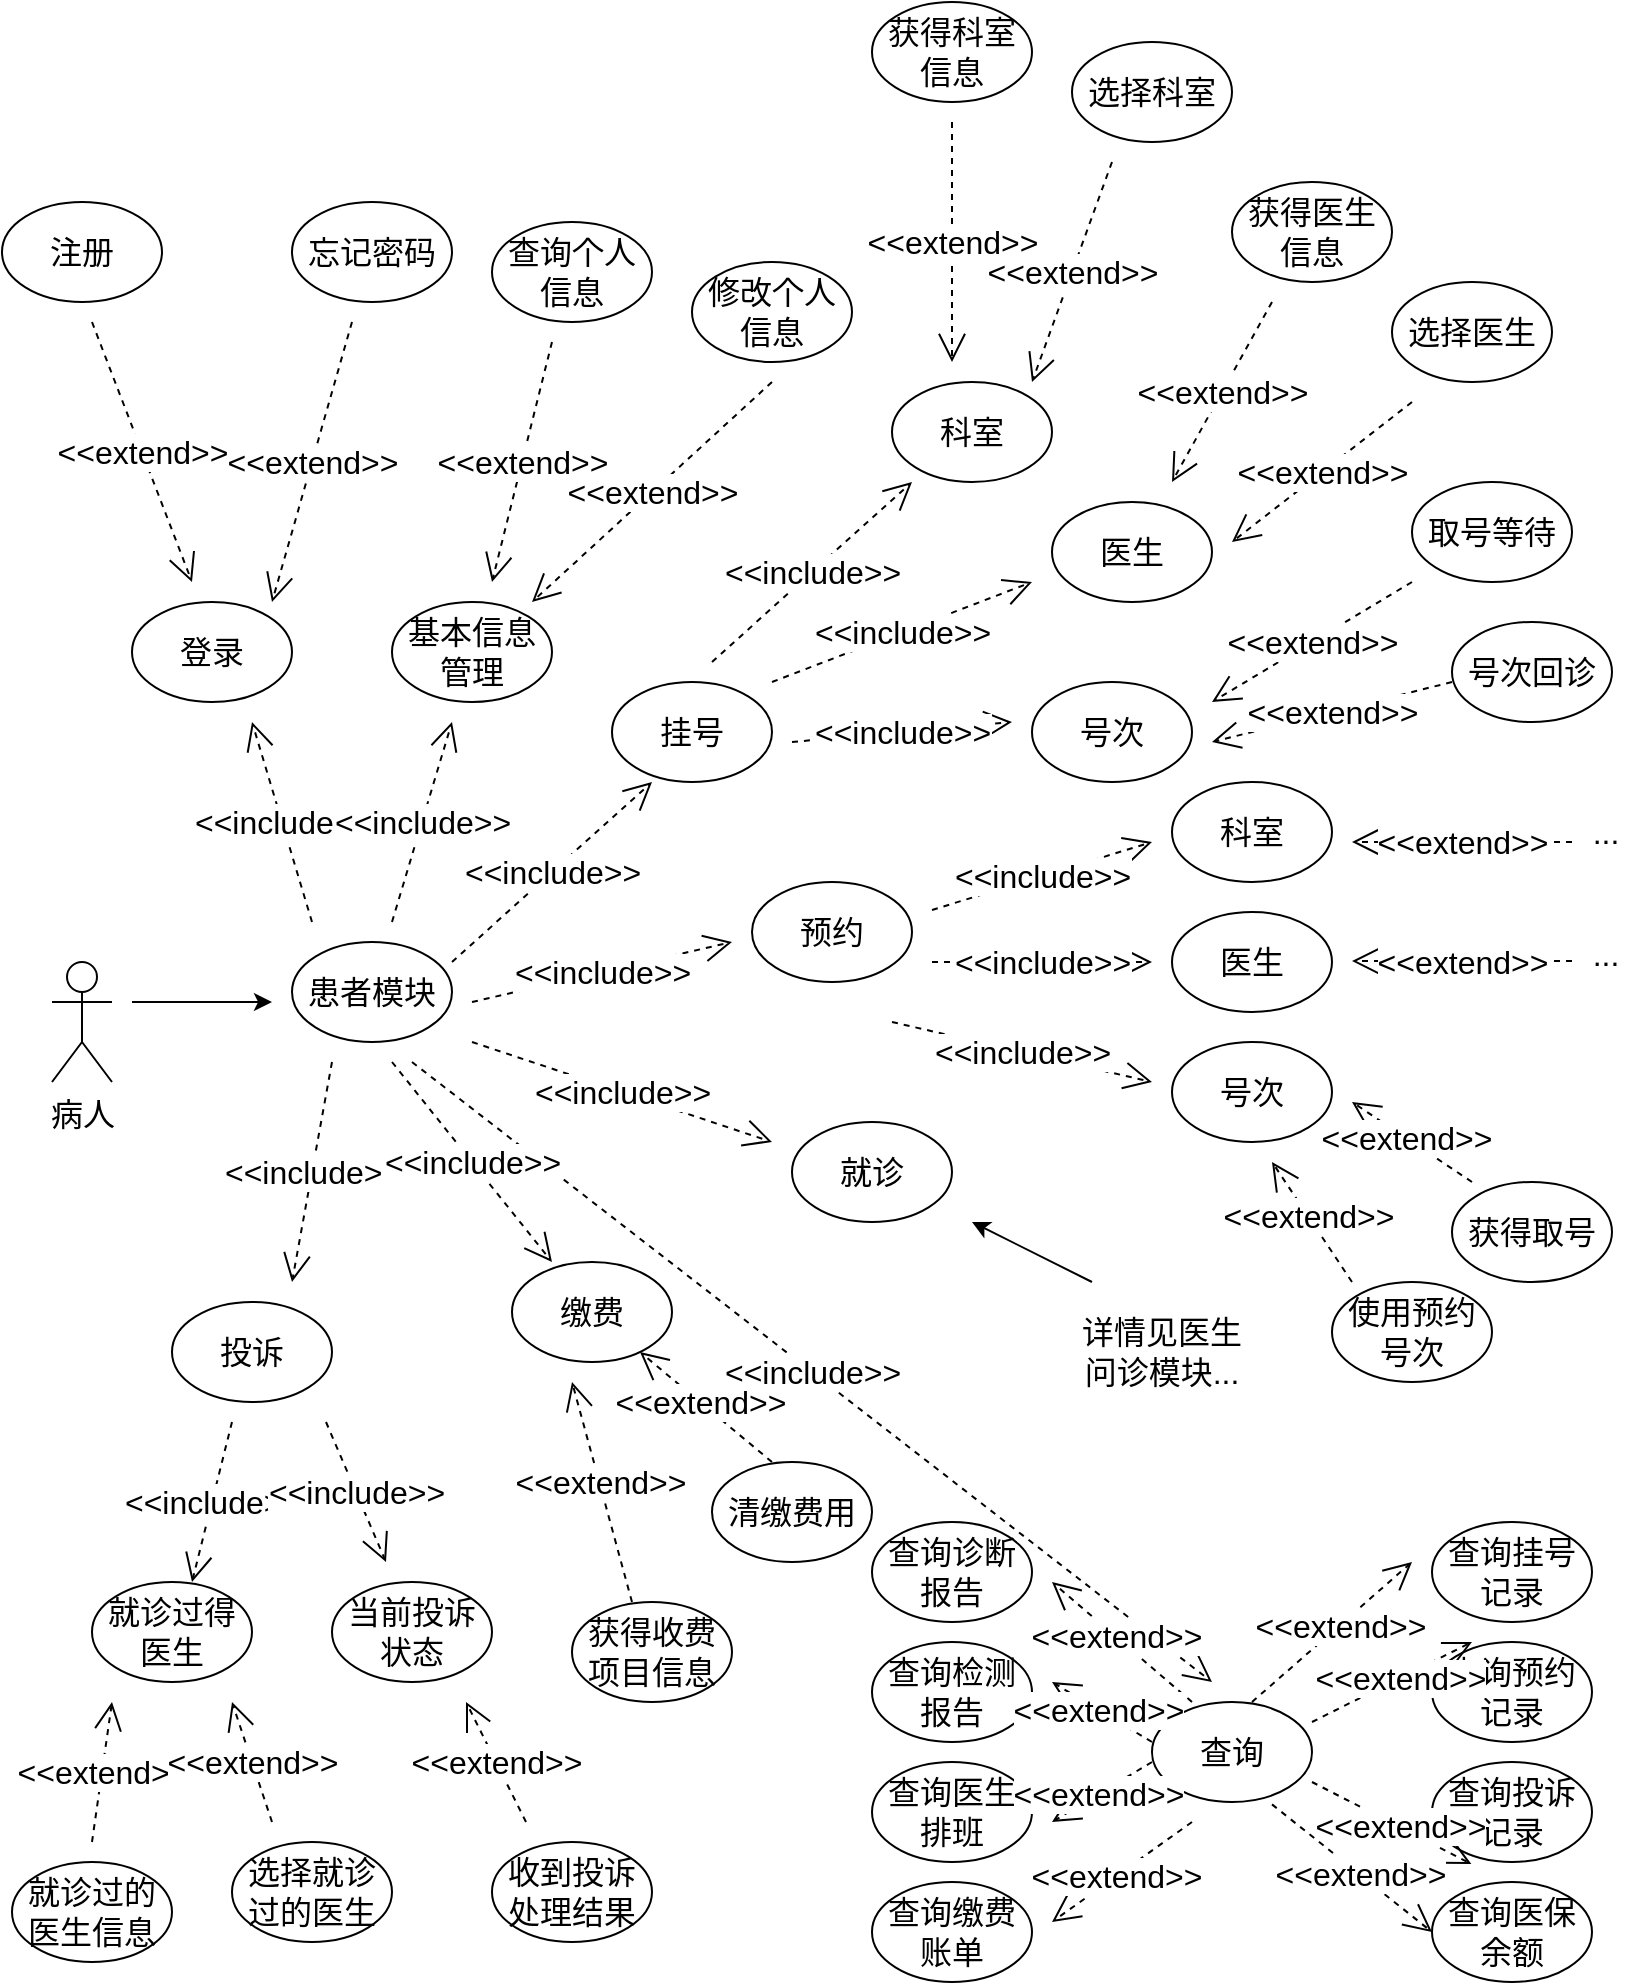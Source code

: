 <mxfile>
    <diagram id="NJdnxab9eYYoYXQFlmJY" name="病人端">
        <mxGraphModel dx="930" dy="659" grid="1" gridSize="10" guides="1" tooltips="1" connect="1" arrows="1" fold="1" page="1" pageScale="1" pageWidth="827" pageHeight="1169" math="0" shadow="0">
            <root>
                <mxCell id="0"/>
                <mxCell id="1" parent="0"/>
                <mxCell id="7" value="病人" style="shape=umlActor;verticalLabelPosition=bottom;verticalAlign=top;html=1;outlineConnect=0;fontFamily=Helvetica;fontSize=16;" parent="1" vertex="1">
                    <mxGeometry x="33" y="500" width="30" height="60" as="geometry"/>
                </mxCell>
                <mxCell id="8" value="患者模块" style="ellipse;whiteSpace=wrap;html=1;fontFamily=Helvetica;fontSize=16;" parent="1" vertex="1">
                    <mxGeometry x="153" y="490" width="80" height="50" as="geometry"/>
                </mxCell>
                <mxCell id="9" value="" style="endArrow=classic;html=1;fontFamily=Helvetica;fontSize=16;" parent="1" edge="1">
                    <mxGeometry width="50" height="50" relative="1" as="geometry">
                        <mxPoint x="73" y="520" as="sourcePoint"/>
                        <mxPoint x="143" y="520" as="targetPoint"/>
                    </mxGeometry>
                </mxCell>
                <mxCell id="10" value="&amp;lt;&amp;lt;include&amp;gt;&amp;gt;" style="endArrow=open;endSize=12;dashed=1;html=1;fontFamily=Helvetica;fontSize=16;" parent="1" edge="1">
                    <mxGeometry width="160" relative="1" as="geometry">
                        <mxPoint x="163" y="480" as="sourcePoint"/>
                        <mxPoint x="133" y="380" as="targetPoint"/>
                    </mxGeometry>
                </mxCell>
                <mxCell id="11" value="登录" style="ellipse;whiteSpace=wrap;html=1;fontFamily=Helvetica;fontSize=16;" parent="1" vertex="1">
                    <mxGeometry x="73" y="320" width="80" height="50" as="geometry"/>
                </mxCell>
                <mxCell id="12" value="&amp;lt;&amp;lt;extend&amp;gt;&amp;gt;" style="endArrow=open;endSize=12;dashed=1;html=1;fontFamily=Helvetica;fontSize=16;" parent="1" edge="1">
                    <mxGeometry x="-0.002" width="160" relative="1" as="geometry">
                        <mxPoint x="53" y="180" as="sourcePoint"/>
                        <mxPoint x="103" y="310" as="targetPoint"/>
                        <mxPoint as="offset"/>
                    </mxGeometry>
                </mxCell>
                <mxCell id="13" value="注册" style="ellipse;whiteSpace=wrap;html=1;fontFamily=Helvetica;fontSize=16;" parent="1" vertex="1">
                    <mxGeometry x="8" y="120" width="80" height="50" as="geometry"/>
                </mxCell>
                <mxCell id="14" value="忘记密码" style="ellipse;whiteSpace=wrap;html=1;fontFamily=Helvetica;fontSize=16;" parent="1" vertex="1">
                    <mxGeometry x="153" y="120" width="80" height="50" as="geometry"/>
                </mxCell>
                <mxCell id="15" value="&amp;lt;&amp;lt;extend&amp;gt;&amp;gt;" style="endArrow=open;endSize=12;dashed=1;html=1;fontFamily=Helvetica;fontSize=16;" parent="1" edge="1">
                    <mxGeometry x="-0.002" width="160" relative="1" as="geometry">
                        <mxPoint x="183" y="180" as="sourcePoint"/>
                        <mxPoint x="143" y="320" as="targetPoint"/>
                        <mxPoint as="offset"/>
                    </mxGeometry>
                </mxCell>
                <mxCell id="16" value="&amp;lt;&amp;lt;include&amp;gt;&amp;gt;" style="endArrow=open;endSize=12;dashed=1;html=1;fontFamily=Helvetica;fontSize=16;" parent="1" edge="1">
                    <mxGeometry width="160" relative="1" as="geometry">
                        <mxPoint x="203" y="480" as="sourcePoint"/>
                        <mxPoint x="233" y="380" as="targetPoint"/>
                    </mxGeometry>
                </mxCell>
                <mxCell id="17" value="基本信息管理" style="ellipse;whiteSpace=wrap;html=1;fontFamily=Helvetica;fontSize=16;" parent="1" vertex="1">
                    <mxGeometry x="203" y="320" width="80" height="50" as="geometry"/>
                </mxCell>
                <mxCell id="19" value="查询个人信息" style="ellipse;whiteSpace=wrap;html=1;fontFamily=Helvetica;fontSize=16;" parent="1" vertex="1">
                    <mxGeometry x="253" y="130" width="80" height="50" as="geometry"/>
                </mxCell>
                <mxCell id="22" value="修改个人信息" style="ellipse;whiteSpace=wrap;html=1;fontFamily=Helvetica;fontSize=16;" parent="1" vertex="1">
                    <mxGeometry x="353" y="150" width="80" height="50" as="geometry"/>
                </mxCell>
                <mxCell id="23" value="&amp;lt;&amp;lt;include&amp;gt;&amp;gt;" style="endArrow=open;endSize=12;dashed=1;html=1;fontFamily=Helvetica;fontSize=16;" parent="1" edge="1">
                    <mxGeometry width="160" relative="1" as="geometry">
                        <mxPoint x="233" y="500" as="sourcePoint"/>
                        <mxPoint x="333" y="410" as="targetPoint"/>
                    </mxGeometry>
                </mxCell>
                <mxCell id="24" value="挂号" style="ellipse;whiteSpace=wrap;html=1;fontFamily=Helvetica;fontSize=16;" parent="1" vertex="1">
                    <mxGeometry x="313" y="360" width="80" height="50" as="geometry"/>
                </mxCell>
                <mxCell id="25" value="&amp;lt;&amp;lt;extend&amp;gt;&amp;gt;" style="endArrow=open;endSize=12;dashed=1;html=1;fontFamily=Helvetica;fontSize=16;" parent="1" edge="1">
                    <mxGeometry x="-0.002" width="160" relative="1" as="geometry">
                        <mxPoint x="283" y="190" as="sourcePoint"/>
                        <mxPoint x="253" y="310" as="targetPoint"/>
                        <mxPoint as="offset"/>
                    </mxGeometry>
                </mxCell>
                <mxCell id="26" value="&amp;lt;&amp;lt;extend&amp;gt;&amp;gt;" style="endArrow=open;endSize=12;dashed=1;html=1;fontFamily=Helvetica;fontSize=16;" parent="1" edge="1">
                    <mxGeometry x="-0.002" width="160" relative="1" as="geometry">
                        <mxPoint x="393" y="210" as="sourcePoint"/>
                        <mxPoint x="273" y="320" as="targetPoint"/>
                        <mxPoint as="offset"/>
                    </mxGeometry>
                </mxCell>
                <mxCell id="28" value="科室" style="ellipse;whiteSpace=wrap;html=1;fontFamily=Helvetica;fontSize=16;" parent="1" vertex="1">
                    <mxGeometry x="453" y="210" width="80" height="50" as="geometry"/>
                </mxCell>
                <mxCell id="31" value="&amp;lt;&amp;lt;include&amp;gt;&amp;gt;" style="endArrow=open;endSize=12;dashed=1;html=1;fontFamily=Helvetica;fontSize=16;" parent="1" edge="1">
                    <mxGeometry width="160" relative="1" as="geometry">
                        <mxPoint x="363" y="350" as="sourcePoint"/>
                        <mxPoint x="463" y="260" as="targetPoint"/>
                    </mxGeometry>
                </mxCell>
                <mxCell id="32" value="获得科室信息" style="ellipse;whiteSpace=wrap;html=1;fontFamily=Helvetica;fontSize=16;" parent="1" vertex="1">
                    <mxGeometry x="443" y="20" width="80" height="50" as="geometry"/>
                </mxCell>
                <mxCell id="33" value="&amp;lt;&amp;lt;include&amp;gt;&amp;gt;" style="endArrow=open;endSize=12;dashed=1;html=1;fontFamily=Helvetica;fontSize=16;" parent="1" edge="1">
                    <mxGeometry width="160" relative="1" as="geometry">
                        <mxPoint x="393" y="360" as="sourcePoint"/>
                        <mxPoint x="523" y="310" as="targetPoint"/>
                    </mxGeometry>
                </mxCell>
                <mxCell id="34" value="医生" style="ellipse;whiteSpace=wrap;html=1;fontFamily=Helvetica;fontSize=16;" parent="1" vertex="1">
                    <mxGeometry x="533" y="270" width="80" height="50" as="geometry"/>
                </mxCell>
                <mxCell id="35" value="&amp;lt;&amp;lt;extend&amp;gt;&amp;gt;" style="endArrow=open;endSize=12;dashed=1;html=1;fontFamily=Helvetica;fontSize=16;" parent="1" edge="1">
                    <mxGeometry x="-0.002" width="160" relative="1" as="geometry">
                        <mxPoint x="483" y="80" as="sourcePoint"/>
                        <mxPoint x="483" y="200" as="targetPoint"/>
                        <mxPoint as="offset"/>
                    </mxGeometry>
                </mxCell>
                <mxCell id="36" value="&amp;lt;&amp;lt;extend&amp;gt;&amp;gt;" style="endArrow=open;endSize=12;dashed=1;html=1;fontFamily=Helvetica;fontSize=16;" parent="1" edge="1">
                    <mxGeometry x="-0.002" width="160" relative="1" as="geometry">
                        <mxPoint x="563" y="100" as="sourcePoint"/>
                        <mxPoint x="523" y="210" as="targetPoint"/>
                        <mxPoint as="offset"/>
                    </mxGeometry>
                </mxCell>
                <mxCell id="37" value="选择科室" style="ellipse;whiteSpace=wrap;html=1;fontFamily=Helvetica;fontSize=16;" parent="1" vertex="1">
                    <mxGeometry x="543" y="40" width="80" height="50" as="geometry"/>
                </mxCell>
                <mxCell id="38" value="获得医生信息" style="ellipse;whiteSpace=wrap;html=1;fontFamily=Helvetica;fontSize=16;" parent="1" vertex="1">
                    <mxGeometry x="623" y="110" width="80" height="50" as="geometry"/>
                </mxCell>
                <mxCell id="39" value="&amp;lt;&amp;lt;extend&amp;gt;&amp;gt;" style="endArrow=open;endSize=12;dashed=1;html=1;fontFamily=Helvetica;fontSize=16;" parent="1" edge="1">
                    <mxGeometry x="-0.002" width="160" relative="1" as="geometry">
                        <mxPoint x="643" y="170" as="sourcePoint"/>
                        <mxPoint x="593" y="260" as="targetPoint"/>
                        <mxPoint as="offset"/>
                    </mxGeometry>
                </mxCell>
                <mxCell id="40" value="&amp;lt;&amp;lt;extend&amp;gt;&amp;gt;" style="endArrow=open;endSize=12;dashed=1;html=1;fontFamily=Helvetica;fontSize=16;" parent="1" edge="1">
                    <mxGeometry x="-0.002" width="160" relative="1" as="geometry">
                        <mxPoint x="713" y="220" as="sourcePoint"/>
                        <mxPoint x="623" y="290" as="targetPoint"/>
                        <mxPoint as="offset"/>
                    </mxGeometry>
                </mxCell>
                <mxCell id="41" value="选择医生" style="ellipse;whiteSpace=wrap;html=1;fontFamily=Helvetica;fontSize=16;" parent="1" vertex="1">
                    <mxGeometry x="703" y="160" width="80" height="50" as="geometry"/>
                </mxCell>
                <mxCell id="42" value="&amp;lt;&amp;lt;include&amp;gt;&amp;gt;" style="endArrow=open;endSize=12;dashed=1;html=1;fontFamily=Helvetica;fontSize=16;" parent="1" edge="1">
                    <mxGeometry width="160" relative="1" as="geometry">
                        <mxPoint x="403" y="390" as="sourcePoint"/>
                        <mxPoint x="513" y="380" as="targetPoint"/>
                    </mxGeometry>
                </mxCell>
                <mxCell id="43" value="号次" style="ellipse;whiteSpace=wrap;html=1;fontFamily=Helvetica;fontSize=16;" parent="1" vertex="1">
                    <mxGeometry x="523" y="360" width="80" height="50" as="geometry"/>
                </mxCell>
                <mxCell id="44" value="&amp;lt;&amp;lt;extend&amp;gt;&amp;gt;" style="endArrow=open;endSize=12;dashed=1;html=1;fontFamily=Helvetica;fontSize=16;" parent="1" edge="1">
                    <mxGeometry x="-0.002" width="160" relative="1" as="geometry">
                        <mxPoint x="713" y="310" as="sourcePoint"/>
                        <mxPoint x="613" y="370" as="targetPoint"/>
                        <mxPoint as="offset"/>
                    </mxGeometry>
                </mxCell>
                <mxCell id="45" value="&amp;lt;&amp;lt;extend&amp;gt;&amp;gt;" style="endArrow=open;endSize=12;dashed=1;html=1;fontFamily=Helvetica;fontSize=16;" parent="1" edge="1">
                    <mxGeometry x="-0.002" width="160" relative="1" as="geometry">
                        <mxPoint x="733" y="360" as="sourcePoint"/>
                        <mxPoint x="613" y="390" as="targetPoint"/>
                        <mxPoint as="offset"/>
                    </mxGeometry>
                </mxCell>
                <mxCell id="46" value="取号等待" style="ellipse;whiteSpace=wrap;html=1;fontFamily=Helvetica;fontSize=16;" parent="1" vertex="1">
                    <mxGeometry x="713" y="260" width="80" height="50" as="geometry"/>
                </mxCell>
                <mxCell id="47" value="号次回诊" style="ellipse;whiteSpace=wrap;html=1;fontFamily=Helvetica;fontSize=16;" parent="1" vertex="1">
                    <mxGeometry x="733" y="330" width="80" height="50" as="geometry"/>
                </mxCell>
                <mxCell id="48" value="&amp;lt;&amp;lt;include&amp;gt;&amp;gt;" style="endArrow=open;endSize=12;dashed=1;html=1;fontFamily=Helvetica;fontSize=16;" parent="1" edge="1">
                    <mxGeometry width="160" relative="1" as="geometry">
                        <mxPoint x="243" y="520" as="sourcePoint"/>
                        <mxPoint x="373" y="490" as="targetPoint"/>
                    </mxGeometry>
                </mxCell>
                <mxCell id="49" value="预约" style="ellipse;whiteSpace=wrap;html=1;fontFamily=Helvetica;fontSize=16;" parent="1" vertex="1">
                    <mxGeometry x="383" y="460" width="80" height="50" as="geometry"/>
                </mxCell>
                <mxCell id="50" value="科室" style="ellipse;whiteSpace=wrap;html=1;fontFamily=Helvetica;fontSize=16;" parent="1" vertex="1">
                    <mxGeometry x="593" y="410" width="80" height="50" as="geometry"/>
                </mxCell>
                <mxCell id="51" value="&amp;lt;&amp;lt;include&amp;gt;&amp;gt;" style="endArrow=open;endSize=12;dashed=1;html=1;fontFamily=Helvetica;fontSize=16;" parent="1" edge="1">
                    <mxGeometry width="160" relative="1" as="geometry">
                        <mxPoint x="473" y="474" as="sourcePoint"/>
                        <mxPoint x="583" y="440" as="targetPoint"/>
                    </mxGeometry>
                </mxCell>
                <mxCell id="52" value="&amp;lt;&amp;lt;include&amp;gt;&amp;gt;" style="endArrow=open;endSize=12;dashed=1;html=1;fontFamily=Helvetica;fontSize=16;" parent="1" edge="1">
                    <mxGeometry width="160" relative="1" as="geometry">
                        <mxPoint x="473" y="500" as="sourcePoint"/>
                        <mxPoint x="583" y="500" as="targetPoint"/>
                    </mxGeometry>
                </mxCell>
                <mxCell id="53" value="医生" style="ellipse;whiteSpace=wrap;html=1;fontFamily=Helvetica;fontSize=16;" parent="1" vertex="1">
                    <mxGeometry x="593" y="475" width="80" height="50" as="geometry"/>
                </mxCell>
                <mxCell id="54" value="&amp;lt;&amp;lt;include&amp;gt;&amp;gt;" style="endArrow=open;endSize=12;dashed=1;html=1;fontFamily=Helvetica;fontSize=16;" parent="1" edge="1">
                    <mxGeometry width="160" relative="1" as="geometry">
                        <mxPoint x="453" y="530" as="sourcePoint"/>
                        <mxPoint x="583" y="560" as="targetPoint"/>
                    </mxGeometry>
                </mxCell>
                <mxCell id="55" value="号次" style="ellipse;whiteSpace=wrap;html=1;fontFamily=Helvetica;fontSize=16;" parent="1" vertex="1">
                    <mxGeometry x="593" y="540" width="80" height="50" as="geometry"/>
                </mxCell>
                <mxCell id="56" value="&amp;lt;&amp;lt;extend&amp;gt;&amp;gt;" style="endArrow=open;endSize=12;dashed=1;html=1;fontFamily=Helvetica;fontSize=16;" parent="1" edge="1">
                    <mxGeometry x="-0.002" width="160" relative="1" as="geometry">
                        <mxPoint x="793" y="440" as="sourcePoint"/>
                        <mxPoint x="683" y="440" as="targetPoint"/>
                        <mxPoint as="offset"/>
                    </mxGeometry>
                </mxCell>
                <mxCell id="57" value="&amp;lt;&amp;lt;extend&amp;gt;&amp;gt;" style="endArrow=open;endSize=12;dashed=1;html=1;fontFamily=Helvetica;fontSize=16;" parent="1" edge="1">
                    <mxGeometry x="-0.002" width="160" relative="1" as="geometry">
                        <mxPoint x="793" y="499.52" as="sourcePoint"/>
                        <mxPoint x="683" y="499.52" as="targetPoint"/>
                        <mxPoint as="offset"/>
                    </mxGeometry>
                </mxCell>
                <mxCell id="60" value="&amp;lt;&amp;lt;extend&amp;gt;&amp;gt;" style="endArrow=open;endSize=12;dashed=1;html=1;fontFamily=Helvetica;fontSize=16;" parent="1" edge="1">
                    <mxGeometry x="0.091" width="160" relative="1" as="geometry">
                        <mxPoint x="743" y="610" as="sourcePoint"/>
                        <mxPoint x="683" y="570" as="targetPoint"/>
                        <mxPoint as="offset"/>
                    </mxGeometry>
                </mxCell>
                <mxCell id="61" value="..." style="text;html=1;strokeColor=none;fillColor=none;align=center;verticalAlign=middle;whiteSpace=wrap;rounded=0;fontFamily=Helvetica;fontSize=16;" parent="1" vertex="1">
                    <mxGeometry x="800" y="430" width="20" height="10" as="geometry"/>
                </mxCell>
                <mxCell id="66" value="..." style="text;html=1;strokeColor=none;fillColor=none;align=center;verticalAlign=middle;whiteSpace=wrap;rounded=0;fontFamily=Helvetica;fontSize=16;" parent="1" vertex="1">
                    <mxGeometry x="800" y="491" width="20" height="10" as="geometry"/>
                </mxCell>
                <mxCell id="67" value="获得取号" style="ellipse;whiteSpace=wrap;html=1;fontFamily=Helvetica;fontSize=16;" parent="1" vertex="1">
                    <mxGeometry x="733" y="610" width="80" height="50" as="geometry"/>
                </mxCell>
                <mxCell id="69" value="&amp;lt;&amp;lt;extend&amp;gt;&amp;gt;" style="endArrow=open;endSize=12;dashed=1;html=1;fontFamily=Helvetica;fontSize=16;" parent="1" edge="1">
                    <mxGeometry x="0.091" width="160" relative="1" as="geometry">
                        <mxPoint x="683" y="660" as="sourcePoint"/>
                        <mxPoint x="643" y="600" as="targetPoint"/>
                        <mxPoint as="offset"/>
                    </mxGeometry>
                </mxCell>
                <mxCell id="70" value="使用预约号次" style="ellipse;whiteSpace=wrap;html=1;fontFamily=Helvetica;fontSize=16;" parent="1" vertex="1">
                    <mxGeometry x="673" y="660" width="80" height="50" as="geometry"/>
                </mxCell>
                <mxCell id="71" value="&amp;lt;&amp;lt;include&amp;gt;&amp;gt;" style="endArrow=open;endSize=12;dashed=1;html=1;fontFamily=Helvetica;fontSize=16;" parent="1" edge="1">
                    <mxGeometry width="160" relative="1" as="geometry">
                        <mxPoint x="173" y="550" as="sourcePoint"/>
                        <mxPoint x="153" y="660" as="targetPoint"/>
                    </mxGeometry>
                </mxCell>
                <mxCell id="72" value="投诉" style="ellipse;whiteSpace=wrap;html=1;fontFamily=Helvetica;fontSize=16;" parent="1" vertex="1">
                    <mxGeometry x="93" y="670" width="80" height="50" as="geometry"/>
                </mxCell>
                <mxCell id="74" value="就诊过得医生" style="ellipse;whiteSpace=wrap;html=1;fontFamily=Helvetica;fontSize=16;" parent="1" vertex="1">
                    <mxGeometry x="53" y="810" width="80" height="50" as="geometry"/>
                </mxCell>
                <mxCell id="75" value="&amp;lt;&amp;lt;include&amp;gt;&amp;gt;" style="endArrow=open;endSize=12;dashed=1;html=1;fontFamily=Helvetica;fontSize=16;" parent="1" edge="1">
                    <mxGeometry width="160" relative="1" as="geometry">
                        <mxPoint x="123" y="730" as="sourcePoint"/>
                        <mxPoint x="103" y="810" as="targetPoint"/>
                    </mxGeometry>
                </mxCell>
                <mxCell id="76" value="&amp;lt;&amp;lt;extend&amp;gt;&amp;gt;" style="endArrow=open;endSize=12;dashed=1;html=1;fontFamily=Helvetica;fontSize=16;" parent="1" edge="1">
                    <mxGeometry x="-0.002" width="160" relative="1" as="geometry">
                        <mxPoint x="53" y="940" as="sourcePoint"/>
                        <mxPoint x="63" y="870" as="targetPoint"/>
                        <mxPoint as="offset"/>
                    </mxGeometry>
                </mxCell>
                <mxCell id="77" value="就诊过的医生信息" style="ellipse;whiteSpace=wrap;html=1;fontFamily=Helvetica;fontSize=16;" parent="1" vertex="1">
                    <mxGeometry x="13" y="950" width="80" height="50" as="geometry"/>
                </mxCell>
                <mxCell id="78" value="&amp;lt;&amp;lt;extend&amp;gt;&amp;gt;" style="endArrow=open;endSize=12;dashed=1;html=1;fontFamily=Helvetica;fontSize=16;" parent="1" edge="1">
                    <mxGeometry x="-0.002" width="160" relative="1" as="geometry">
                        <mxPoint x="143" y="930" as="sourcePoint"/>
                        <mxPoint x="123" y="870" as="targetPoint"/>
                        <mxPoint as="offset"/>
                    </mxGeometry>
                </mxCell>
                <mxCell id="79" value="选择就诊过的医生" style="ellipse;whiteSpace=wrap;html=1;fontFamily=Helvetica;fontSize=16;" parent="1" vertex="1">
                    <mxGeometry x="123" y="940" width="80" height="50" as="geometry"/>
                </mxCell>
                <mxCell id="81" value="当前投诉状态" style="ellipse;whiteSpace=wrap;html=1;fontFamily=Helvetica;fontSize=16;" parent="1" vertex="1">
                    <mxGeometry x="173" y="810" width="80" height="50" as="geometry"/>
                </mxCell>
                <mxCell id="82" value="&amp;lt;&amp;lt;extend&amp;gt;&amp;gt;" style="endArrow=open;endSize=12;dashed=1;html=1;fontFamily=Helvetica;fontSize=16;" parent="1" edge="1">
                    <mxGeometry x="-0.002" width="160" relative="1" as="geometry">
                        <mxPoint x="270" y="930" as="sourcePoint"/>
                        <mxPoint x="240" y="870" as="targetPoint"/>
                        <mxPoint as="offset"/>
                    </mxGeometry>
                </mxCell>
                <mxCell id="83" value="收到投诉处理结果" style="ellipse;whiteSpace=wrap;html=1;fontFamily=Helvetica;fontSize=16;" parent="1" vertex="1">
                    <mxGeometry x="253" y="940" width="80" height="50" as="geometry"/>
                </mxCell>
                <mxCell id="84" value="&amp;lt;&amp;lt;include&amp;gt;&amp;gt;" style="endArrow=open;endSize=12;dashed=1;html=1;fontFamily=Helvetica;fontSize=16;" parent="1" edge="1">
                    <mxGeometry width="160" relative="1" as="geometry">
                        <mxPoint x="213" y="550" as="sourcePoint"/>
                        <mxPoint x="613" y="860" as="targetPoint"/>
                    </mxGeometry>
                </mxCell>
                <mxCell id="85" value="查询" style="ellipse;whiteSpace=wrap;html=1;fontFamily=Helvetica;fontSize=16;" parent="1" vertex="1">
                    <mxGeometry x="583" y="870" width="80" height="50" as="geometry"/>
                </mxCell>
                <mxCell id="86" value="&amp;lt;&amp;lt;include&amp;gt;&amp;gt;" style="endArrow=open;endSize=12;dashed=1;html=1;fontFamily=Helvetica;fontSize=16;" parent="1" edge="1">
                    <mxGeometry width="160" relative="1" as="geometry">
                        <mxPoint x="243" y="540" as="sourcePoint"/>
                        <mxPoint x="393" y="590" as="targetPoint"/>
                    </mxGeometry>
                </mxCell>
                <mxCell id="87" value="就诊" style="ellipse;whiteSpace=wrap;html=1;fontFamily=Helvetica;fontSize=16;" parent="1" vertex="1">
                    <mxGeometry x="403" y="580" width="80" height="50" as="geometry"/>
                </mxCell>
                <mxCell id="88" value="详情见医生问诊模块..." style="text;html=1;strokeColor=none;fillColor=none;align=center;verticalAlign=middle;whiteSpace=wrap;rounded=0;fontFamily=Helvetica;fontSize=16;" parent="1" vertex="1">
                    <mxGeometry x="543" y="680" width="90" height="30" as="geometry"/>
                </mxCell>
                <mxCell id="89" value="" style="endArrow=classic;html=1;fontFamily=Helvetica;fontSize=16;" parent="1" edge="1">
                    <mxGeometry width="50" height="50" relative="1" as="geometry">
                        <mxPoint x="553" y="660" as="sourcePoint"/>
                        <mxPoint x="493" y="630" as="targetPoint"/>
                    </mxGeometry>
                </mxCell>
                <mxCell id="91" value="查询挂号记录" style="ellipse;whiteSpace=wrap;html=1;fontFamily=Helvetica;fontSize=16;" parent="1" vertex="1">
                    <mxGeometry x="723" y="780" width="80" height="50" as="geometry"/>
                </mxCell>
                <mxCell id="93" value="查询预约记录" style="ellipse;whiteSpace=wrap;html=1;fontFamily=Helvetica;fontSize=16;" parent="1" vertex="1">
                    <mxGeometry x="723" y="840" width="80" height="50" as="geometry"/>
                </mxCell>
                <mxCell id="95" value="查询投诉记录" style="ellipse;whiteSpace=wrap;html=1;fontFamily=Helvetica;fontSize=16;" parent="1" vertex="1">
                    <mxGeometry x="723" y="900" width="80" height="50" as="geometry"/>
                </mxCell>
                <mxCell id="96" value="查询医保余额" style="ellipse;whiteSpace=wrap;html=1;fontFamily=Helvetica;fontSize=16;" parent="1" vertex="1">
                    <mxGeometry x="723" y="960" width="80" height="50" as="geometry"/>
                </mxCell>
                <mxCell id="97" value="查询诊断报告" style="ellipse;whiteSpace=wrap;html=1;fontFamily=Helvetica;fontSize=16;" parent="1" vertex="1">
                    <mxGeometry x="443" y="780" width="80" height="50" as="geometry"/>
                </mxCell>
                <mxCell id="98" value="查询检测报告" style="ellipse;whiteSpace=wrap;html=1;fontFamily=Helvetica;fontSize=16;" parent="1" vertex="1">
                    <mxGeometry x="443" y="840" width="80" height="50" as="geometry"/>
                </mxCell>
                <mxCell id="99" value="查询医生排班" style="ellipse;whiteSpace=wrap;html=1;fontFamily=Helvetica;fontSize=16;" parent="1" vertex="1">
                    <mxGeometry x="443" y="900" width="80" height="50" as="geometry"/>
                </mxCell>
                <mxCell id="100" value="查询缴费账单" style="ellipse;whiteSpace=wrap;html=1;fontFamily=Helvetica;fontSize=16;" parent="1" vertex="1">
                    <mxGeometry x="443" y="960" width="80" height="50" as="geometry"/>
                </mxCell>
                <mxCell id="101" value="&amp;lt;&amp;lt;extend&amp;gt;&amp;gt;" style="endArrow=open;endSize=12;dashed=1;html=1;fontFamily=Helvetica;fontSize=16;" parent="1" edge="1">
                    <mxGeometry x="0.091" width="160" relative="1" as="geometry">
                        <mxPoint x="603" y="870" as="sourcePoint"/>
                        <mxPoint x="533" y="810" as="targetPoint"/>
                        <mxPoint as="offset"/>
                    </mxGeometry>
                </mxCell>
                <mxCell id="102" value="&amp;lt;&amp;lt;extend&amp;gt;&amp;gt;" style="endArrow=open;endSize=12;dashed=1;html=1;fontFamily=Helvetica;fontSize=16;" parent="1" edge="1">
                    <mxGeometry x="0.091" width="160" relative="1" as="geometry">
                        <mxPoint x="583" y="890" as="sourcePoint"/>
                        <mxPoint x="533" y="860" as="targetPoint"/>
                        <mxPoint as="offset"/>
                    </mxGeometry>
                </mxCell>
                <mxCell id="103" value="&amp;lt;&amp;lt;extend&amp;gt;&amp;gt;" style="endArrow=open;endSize=12;dashed=1;html=1;fontFamily=Helvetica;fontSize=16;" parent="1" edge="1">
                    <mxGeometry x="0.091" width="160" relative="1" as="geometry">
                        <mxPoint x="583" y="900" as="sourcePoint"/>
                        <mxPoint x="533" y="930" as="targetPoint"/>
                        <mxPoint as="offset"/>
                    </mxGeometry>
                </mxCell>
                <mxCell id="104" value="&amp;lt;&amp;lt;extend&amp;gt;&amp;gt;" style="endArrow=open;endSize=12;dashed=1;html=1;fontFamily=Helvetica;fontSize=16;" parent="1" edge="1">
                    <mxGeometry x="0.091" width="160" relative="1" as="geometry">
                        <mxPoint x="603" y="930" as="sourcePoint"/>
                        <mxPoint x="533" y="980" as="targetPoint"/>
                        <mxPoint as="offset"/>
                    </mxGeometry>
                </mxCell>
                <mxCell id="105" value="&amp;lt;&amp;lt;extend&amp;gt;&amp;gt;" style="endArrow=open;endSize=12;dashed=1;html=1;fontFamily=Helvetica;fontSize=16;" parent="1" edge="1">
                    <mxGeometry x="0.091" width="160" relative="1" as="geometry">
                        <mxPoint x="633" y="870" as="sourcePoint"/>
                        <mxPoint x="713" y="800" as="targetPoint"/>
                        <mxPoint as="offset"/>
                    </mxGeometry>
                </mxCell>
                <mxCell id="106" value="&amp;lt;&amp;lt;extend&amp;gt;&amp;gt;" style="endArrow=open;endSize=12;dashed=1;html=1;fontFamily=Helvetica;fontSize=16;entryX=0.25;entryY=0;entryDx=0;entryDy=0;entryPerimeter=0;" parent="1" target="93" edge="1">
                    <mxGeometry x="0.091" width="160" relative="1" as="geometry">
                        <mxPoint x="663" y="880" as="sourcePoint"/>
                        <mxPoint x="573" y="700" as="targetPoint"/>
                        <mxPoint as="offset"/>
                    </mxGeometry>
                </mxCell>
                <mxCell id="107" value="&amp;lt;&amp;lt;extend&amp;gt;&amp;gt;" style="endArrow=open;endSize=12;dashed=1;html=1;fontFamily=Helvetica;fontSize=16;entryX=0.246;entryY=1.021;entryDx=0;entryDy=0;entryPerimeter=0;" parent="1" target="95" edge="1">
                    <mxGeometry x="0.091" width="160" relative="1" as="geometry">
                        <mxPoint x="663" y="910" as="sourcePoint"/>
                        <mxPoint x="613" y="900" as="targetPoint"/>
                        <mxPoint as="offset"/>
                    </mxGeometry>
                </mxCell>
                <mxCell id="108" value="&amp;lt;&amp;lt;extend&amp;gt;&amp;gt;" style="endArrow=open;endSize=12;dashed=1;html=1;fontFamily=Helvetica;fontSize=16;entryX=0;entryY=0.5;entryDx=0;entryDy=0;exitX=0.75;exitY=1.024;exitDx=0;exitDy=0;exitPerimeter=0;" parent="1" source="85" target="96" edge="1">
                    <mxGeometry x="0.091" width="160" relative="1" as="geometry">
                        <mxPoint x="653" y="950" as="sourcePoint"/>
                        <mxPoint x="613" y="890" as="targetPoint"/>
                        <mxPoint as="offset"/>
                    </mxGeometry>
                </mxCell>
                <mxCell id="109" value="&amp;lt;&amp;lt;include&amp;gt;&amp;gt;" style="endArrow=open;endSize=12;dashed=1;html=1;fontFamily=Helvetica;fontSize=16;" parent="1" edge="1">
                    <mxGeometry width="160" relative="1" as="geometry">
                        <mxPoint x="203" y="550" as="sourcePoint"/>
                        <mxPoint x="283" y="650" as="targetPoint"/>
                    </mxGeometry>
                </mxCell>
                <mxCell id="110" value="缴费" style="ellipse;whiteSpace=wrap;html=1;fontFamily=Helvetica;fontSize=16;" parent="1" vertex="1">
                    <mxGeometry x="263" y="650" width="80" height="50" as="geometry"/>
                </mxCell>
                <mxCell id="111" value="&amp;lt;&amp;lt;extend&amp;gt;&amp;gt;" style="endArrow=open;endSize=12;dashed=1;html=1;fontFamily=Helvetica;fontSize=16;" parent="1" edge="1">
                    <mxGeometry x="0.091" width="160" relative="1" as="geometry">
                        <mxPoint x="323" y="820" as="sourcePoint"/>
                        <mxPoint x="293" y="710" as="targetPoint"/>
                        <mxPoint as="offset"/>
                    </mxGeometry>
                </mxCell>
                <mxCell id="112" value="获得收费项目信息" style="ellipse;whiteSpace=wrap;html=1;fontFamily=Helvetica;fontSize=16;" parent="1" vertex="1">
                    <mxGeometry x="293" y="820" width="80" height="50" as="geometry"/>
                </mxCell>
                <mxCell id="113" value="&amp;lt;&amp;lt;extend&amp;gt;&amp;gt;" style="endArrow=open;endSize=12;dashed=1;html=1;fontFamily=Helvetica;fontSize=16;" parent="1" target="110" edge="1">
                    <mxGeometry x="0.091" width="160" relative="1" as="geometry">
                        <mxPoint x="393" y="750" as="sourcePoint"/>
                        <mxPoint x="347" y="720" as="targetPoint"/>
                        <mxPoint as="offset"/>
                    </mxGeometry>
                </mxCell>
                <mxCell id="114" value="清缴费用" style="ellipse;whiteSpace=wrap;html=1;fontFamily=Helvetica;fontSize=16;" parent="1" vertex="1">
                    <mxGeometry x="363" y="750" width="80" height="50" as="geometry"/>
                </mxCell>
                <mxCell id="ld2WuSj3JQHPSCOXWmz2-114" value="&amp;lt;&amp;lt;include&amp;gt;&amp;gt;" style="endArrow=open;endSize=12;dashed=1;html=1;fontFamily=Helvetica;fontSize=16;" parent="1" edge="1">
                    <mxGeometry width="160" relative="1" as="geometry">
                        <mxPoint x="170" y="730" as="sourcePoint"/>
                        <mxPoint x="200" y="800" as="targetPoint"/>
                    </mxGeometry>
                </mxCell>
            </root>
        </mxGraphModel>
    </diagram>
    <diagram name="医生端" id="Bx6CZPLRewp9mBwdQaxV">
        <mxGraphModel dx="930" dy="659" grid="1" gridSize="10" guides="1" tooltips="1" connect="1" arrows="1" fold="1" page="1" pageScale="1" pageWidth="827" pageHeight="1169" math="0" shadow="0">
            <root>
                <mxCell id="gvjS8sGDg7Mvpep1kLNC-0"/>
                <mxCell id="gvjS8sGDg7Mvpep1kLNC-1" parent="gvjS8sGDg7Mvpep1kLNC-0"/>
                <mxCell id="gvjS8sGDg7Mvpep1kLNC-2" value="医生" style="shape=umlActor;verticalLabelPosition=bottom;verticalAlign=top;html=1;outlineConnect=0;fontFamily=Helvetica;fontSize=16;" parent="gvjS8sGDg7Mvpep1kLNC-1" vertex="1">
                    <mxGeometry x="29" y="390" width="30" height="60" as="geometry"/>
                </mxCell>
                <mxCell id="gvjS8sGDg7Mvpep1kLNC-3" value="医生模块" style="ellipse;whiteSpace=wrap;html=1;fontFamily=Helvetica;fontSize=16;" parent="gvjS8sGDg7Mvpep1kLNC-1" vertex="1">
                    <mxGeometry x="149" y="380" width="80" height="50" as="geometry"/>
                </mxCell>
                <mxCell id="gvjS8sGDg7Mvpep1kLNC-4" value="" style="endArrow=classic;html=1;fontFamily=Helvetica;fontSize=16;" parent="gvjS8sGDg7Mvpep1kLNC-1" edge="1">
                    <mxGeometry width="50" height="50" relative="1" as="geometry">
                        <mxPoint x="69" y="410" as="sourcePoint"/>
                        <mxPoint x="139" y="410" as="targetPoint"/>
                    </mxGeometry>
                </mxCell>
                <mxCell id="gvjS8sGDg7Mvpep1kLNC-5" value="&amp;lt;&amp;lt;include&amp;gt;&amp;gt;" style="endArrow=open;endSize=12;dashed=1;html=1;fontFamily=Helvetica;fontSize=16;" parent="gvjS8sGDg7Mvpep1kLNC-1" edge="1">
                    <mxGeometry width="160" relative="1" as="geometry">
                        <mxPoint x="159" y="370" as="sourcePoint"/>
                        <mxPoint x="129" y="270" as="targetPoint"/>
                    </mxGeometry>
                </mxCell>
                <mxCell id="gvjS8sGDg7Mvpep1kLNC-6" value="登录" style="ellipse;whiteSpace=wrap;html=1;fontFamily=Helvetica;fontSize=16;" parent="gvjS8sGDg7Mvpep1kLNC-1" vertex="1">
                    <mxGeometry x="69" y="210" width="80" height="50" as="geometry"/>
                </mxCell>
                <mxCell id="gvjS8sGDg7Mvpep1kLNC-7" value="&amp;lt;&amp;lt;extend&amp;gt;&amp;gt;" style="endArrow=open;endSize=12;dashed=1;html=1;fontFamily=Helvetica;fontSize=16;" parent="gvjS8sGDg7Mvpep1kLNC-1" edge="1">
                    <mxGeometry x="-0.002" width="160" relative="1" as="geometry">
                        <mxPoint x="49" y="70" as="sourcePoint"/>
                        <mxPoint x="99" y="200" as="targetPoint"/>
                        <mxPoint as="offset"/>
                    </mxGeometry>
                </mxCell>
                <mxCell id="gvjS8sGDg7Mvpep1kLNC-8" value="注册" style="ellipse;whiteSpace=wrap;html=1;fontFamily=Helvetica;fontSize=16;" parent="gvjS8sGDg7Mvpep1kLNC-1" vertex="1">
                    <mxGeometry x="4" y="10" width="80" height="50" as="geometry"/>
                </mxCell>
                <mxCell id="gvjS8sGDg7Mvpep1kLNC-9" value="忘记密码" style="ellipse;whiteSpace=wrap;html=1;fontFamily=Helvetica;fontSize=16;" parent="gvjS8sGDg7Mvpep1kLNC-1" vertex="1">
                    <mxGeometry x="149" y="10" width="80" height="50" as="geometry"/>
                </mxCell>
                <mxCell id="gvjS8sGDg7Mvpep1kLNC-10" value="&amp;lt;&amp;lt;extend&amp;gt;&amp;gt;" style="endArrow=open;endSize=12;dashed=1;html=1;fontFamily=Helvetica;fontSize=16;" parent="gvjS8sGDg7Mvpep1kLNC-1" edge="1">
                    <mxGeometry x="-0.002" width="160" relative="1" as="geometry">
                        <mxPoint x="179" y="70" as="sourcePoint"/>
                        <mxPoint x="139" y="210" as="targetPoint"/>
                        <mxPoint as="offset"/>
                    </mxGeometry>
                </mxCell>
                <mxCell id="gvjS8sGDg7Mvpep1kLNC-11" value="&amp;lt;&amp;lt;include&amp;gt;&amp;gt;" style="endArrow=open;endSize=12;dashed=1;html=1;fontFamily=Helvetica;fontSize=16;" parent="gvjS8sGDg7Mvpep1kLNC-1" edge="1">
                    <mxGeometry width="160" relative="1" as="geometry">
                        <mxPoint x="199" y="370" as="sourcePoint"/>
                        <mxPoint x="229" y="270" as="targetPoint"/>
                    </mxGeometry>
                </mxCell>
                <mxCell id="gvjS8sGDg7Mvpep1kLNC-12" value="基本信息管理" style="ellipse;whiteSpace=wrap;html=1;fontFamily=Helvetica;fontSize=16;" parent="gvjS8sGDg7Mvpep1kLNC-1" vertex="1">
                    <mxGeometry x="199" y="210" width="80" height="50" as="geometry"/>
                </mxCell>
                <mxCell id="gvjS8sGDg7Mvpep1kLNC-13" value="查询个人信息" style="ellipse;whiteSpace=wrap;html=1;fontFamily=Helvetica;fontSize=16;" parent="gvjS8sGDg7Mvpep1kLNC-1" vertex="1">
                    <mxGeometry x="249" y="20" width="80" height="50" as="geometry"/>
                </mxCell>
                <mxCell id="gvjS8sGDg7Mvpep1kLNC-14" value="修改个人信息" style="ellipse;whiteSpace=wrap;html=1;fontFamily=Helvetica;fontSize=16;" parent="gvjS8sGDg7Mvpep1kLNC-1" vertex="1">
                    <mxGeometry x="349" y="40" width="80" height="50" as="geometry"/>
                </mxCell>
                <mxCell id="gvjS8sGDg7Mvpep1kLNC-17" value="&amp;lt;&amp;lt;extend&amp;gt;&amp;gt;" style="endArrow=open;endSize=12;dashed=1;html=1;fontFamily=Helvetica;fontSize=16;" parent="gvjS8sGDg7Mvpep1kLNC-1" edge="1">
                    <mxGeometry x="-0.002" width="160" relative="1" as="geometry">
                        <mxPoint x="279" y="80" as="sourcePoint"/>
                        <mxPoint x="249" y="200" as="targetPoint"/>
                        <mxPoint as="offset"/>
                    </mxGeometry>
                </mxCell>
                <mxCell id="gvjS8sGDg7Mvpep1kLNC-18" value="&amp;lt;&amp;lt;extend&amp;gt;&amp;gt;" style="endArrow=open;endSize=12;dashed=1;html=1;fontFamily=Helvetica;fontSize=16;" parent="gvjS8sGDg7Mvpep1kLNC-1" edge="1">
                    <mxGeometry x="-0.002" width="160" relative="1" as="geometry">
                        <mxPoint x="389" y="100" as="sourcePoint"/>
                        <mxPoint x="269" y="210" as="targetPoint"/>
                        <mxPoint as="offset"/>
                    </mxGeometry>
                </mxCell>
                <mxCell id="jcSVH3_9joBqTfPzGTgQ-0" value="&amp;lt;&amp;lt;include&amp;gt;&amp;gt;" style="endArrow=open;endSize=12;dashed=1;html=1;fontFamily=Helvetica;fontSize=16;" parent="gvjS8sGDg7Mvpep1kLNC-1" edge="1">
                    <mxGeometry width="160" relative="1" as="geometry">
                        <mxPoint x="236" y="380" as="sourcePoint"/>
                        <mxPoint x="316" y="300" as="targetPoint"/>
                    </mxGeometry>
                </mxCell>
                <mxCell id="jcSVH3_9joBqTfPzGTgQ-1" value="打卡" style="ellipse;whiteSpace=wrap;html=1;fontFamily=Helvetica;fontSize=16;" parent="gvjS8sGDg7Mvpep1kLNC-1" vertex="1">
                    <mxGeometry x="306" y="250" width="80" height="50" as="geometry"/>
                </mxCell>
                <mxCell id="cVey4-HJv4_SCVUhEG2U-0" value="&amp;lt;&amp;lt;extend&amp;gt;&amp;gt;" style="endArrow=open;endSize=12;dashed=1;html=1;fontFamily=Helvetica;fontSize=16;" parent="gvjS8sGDg7Mvpep1kLNC-1" edge="1">
                    <mxGeometry x="-0.002" width="160" relative="1" as="geometry">
                        <mxPoint x="416" y="150" as="sourcePoint"/>
                        <mxPoint x="349" y="240" as="targetPoint"/>
                        <mxPoint as="offset"/>
                    </mxGeometry>
                </mxCell>
                <mxCell id="cVey4-HJv4_SCVUhEG2U-1" value="上/下班打卡" style="ellipse;whiteSpace=wrap;html=1;fontFamily=Helvetica;fontSize=16;" parent="gvjS8sGDg7Mvpep1kLNC-1" vertex="1">
                    <mxGeometry x="416" y="100" width="80" height="50" as="geometry"/>
                </mxCell>
                <mxCell id="cVey4-HJv4_SCVUhEG2U-2" value="&amp;lt;&amp;lt;extend&amp;gt;&amp;gt;" style="endArrow=open;endSize=12;dashed=1;html=1;fontFamily=Helvetica;fontSize=16;" parent="gvjS8sGDg7Mvpep1kLNC-1" edge="1">
                    <mxGeometry x="-0.002" width="160" relative="1" as="geometry">
                        <mxPoint x="506" y="200" as="sourcePoint"/>
                        <mxPoint x="396" y="260" as="targetPoint"/>
                        <mxPoint as="offset"/>
                    </mxGeometry>
                </mxCell>
                <mxCell id="cVey4-HJv4_SCVUhEG2U-3" value="打卡记录查询" style="ellipse;whiteSpace=wrap;html=1;fontFamily=Helvetica;fontSize=16;" parent="gvjS8sGDg7Mvpep1kLNC-1" vertex="1">
                    <mxGeometry x="496" y="150" width="80" height="50" as="geometry"/>
                </mxCell>
                <mxCell id="lGxSXBJedpRu6L9Qlzlw-0" value="&amp;lt;&amp;lt;include&amp;gt;&amp;gt;" style="endArrow=open;endSize=12;dashed=1;html=1;fontFamily=Helvetica;fontSize=16;" parent="gvjS8sGDg7Mvpep1kLNC-1" edge="1">
                    <mxGeometry width="160" relative="1" as="geometry">
                        <mxPoint x="246" y="400" as="sourcePoint"/>
                        <mxPoint x="366" y="360" as="targetPoint"/>
                    </mxGeometry>
                </mxCell>
                <mxCell id="lGxSXBJedpRu6L9Qlzlw-1" value="请假" style="ellipse;whiteSpace=wrap;html=1;fontFamily=Helvetica;fontSize=16;" parent="gvjS8sGDg7Mvpep1kLNC-1" vertex="1">
                    <mxGeometry x="370" y="310" width="80" height="50" as="geometry"/>
                </mxCell>
                <mxCell id="lGxSXBJedpRu6L9Qlzlw-2" value="&amp;lt;&amp;lt;include&amp;gt;&amp;gt;" style="endArrow=open;endSize=12;dashed=1;html=1;fontFamily=Helvetica;fontSize=16;" parent="gvjS8sGDg7Mvpep1kLNC-1" edge="1">
                    <mxGeometry width="160" relative="1" as="geometry">
                        <mxPoint x="450" y="310" as="sourcePoint"/>
                        <mxPoint x="545" y="260" as="targetPoint"/>
                    </mxGeometry>
                </mxCell>
                <mxCell id="lGxSXBJedpRu6L9Qlzlw-3" value="时段" style="ellipse;whiteSpace=wrap;html=1;fontFamily=Helvetica;fontSize=16;" parent="gvjS8sGDg7Mvpep1kLNC-1" vertex="1">
                    <mxGeometry x="556" y="220" width="80" height="50" as="geometry"/>
                </mxCell>
                <mxCell id="lGxSXBJedpRu6L9Qlzlw-4" value="&amp;lt;&amp;lt;extend&amp;gt;&amp;gt;" style="endArrow=open;endSize=12;dashed=1;html=1;fontFamily=Helvetica;fontSize=16;" parent="gvjS8sGDg7Mvpep1kLNC-1" edge="1">
                    <mxGeometry x="-0.002" width="160" relative="1" as="geometry">
                        <mxPoint x="676" y="150" as="sourcePoint"/>
                        <mxPoint x="616" y="210" as="targetPoint"/>
                        <mxPoint as="offset"/>
                    </mxGeometry>
                </mxCell>
                <mxCell id="lGxSXBJedpRu6L9Qlzlw-5" value="获得排班时段" style="ellipse;whiteSpace=wrap;html=1;fontFamily=Helvetica;fontSize=16;" parent="gvjS8sGDg7Mvpep1kLNC-1" vertex="1">
                    <mxGeometry x="666" y="100" width="80" height="50" as="geometry"/>
                </mxCell>
                <mxCell id="lGxSXBJedpRu6L9Qlzlw-6" value="&amp;lt;&amp;lt;extend&amp;gt;&amp;gt;" style="endArrow=open;endSize=12;dashed=1;html=1;fontFamily=Helvetica;fontSize=16;" parent="gvjS8sGDg7Mvpep1kLNC-1" edge="1">
                    <mxGeometry x="-0.002" width="160" relative="1" as="geometry">
                        <mxPoint x="726" y="200" as="sourcePoint"/>
                        <mxPoint x="656" y="240" as="targetPoint"/>
                        <mxPoint as="offset"/>
                    </mxGeometry>
                </mxCell>
                <mxCell id="lGxSXBJedpRu6L9Qlzlw-7" value="选择排班时段" style="ellipse;whiteSpace=wrap;html=1;fontFamily=Helvetica;fontSize=16;" parent="gvjS8sGDg7Mvpep1kLNC-1" vertex="1">
                    <mxGeometry x="726" y="160" width="80" height="50" as="geometry"/>
                </mxCell>
                <mxCell id="me7l9ckzFkNIEQv1wa86-1" value="&amp;lt;&amp;lt;include&amp;gt;&amp;gt;" style="endArrow=open;endSize=12;dashed=1;html=1;fontFamily=Helvetica;fontSize=16;" parent="gvjS8sGDg7Mvpep1kLNC-1" edge="1">
                    <mxGeometry width="160" relative="1" as="geometry">
                        <mxPoint x="456" y="340" as="sourcePoint"/>
                        <mxPoint x="566" y="320" as="targetPoint"/>
                    </mxGeometry>
                </mxCell>
                <mxCell id="me7l9ckzFkNIEQv1wa86-2" value="内容" style="ellipse;whiteSpace=wrap;html=1;fontFamily=Helvetica;fontSize=16;" parent="gvjS8sGDg7Mvpep1kLNC-1" vertex="1">
                    <mxGeometry x="576" y="300" width="80" height="50" as="geometry"/>
                </mxCell>
                <mxCell id="me7l9ckzFkNIEQv1wa86-3" value="&amp;lt;&amp;lt;extend&amp;gt;&amp;gt;" style="endArrow=open;endSize=12;dashed=1;html=1;fontFamily=Helvetica;fontSize=16;" parent="gvjS8sGDg7Mvpep1kLNC-1" edge="1">
                    <mxGeometry x="-0.002" width="160" relative="1" as="geometry">
                        <mxPoint x="736" y="260" as="sourcePoint"/>
                        <mxPoint x="666" y="305" as="targetPoint"/>
                        <mxPoint as="offset"/>
                    </mxGeometry>
                </mxCell>
                <mxCell id="me7l9ckzFkNIEQv1wa86-4" value="&amp;lt;&amp;lt;extend&amp;gt;&amp;gt;" style="endArrow=open;endSize=12;dashed=1;html=1;fontFamily=Helvetica;fontSize=16;" parent="gvjS8sGDg7Mvpep1kLNC-1" edge="1">
                    <mxGeometry x="-0.002" width="160" relative="1" as="geometry">
                        <mxPoint x="736" y="350" as="sourcePoint"/>
                        <mxPoint x="666" y="320" as="targetPoint"/>
                        <mxPoint as="offset"/>
                    </mxGeometry>
                </mxCell>
                <mxCell id="me7l9ckzFkNIEQv1wa86-5" value="选择请假类型" style="ellipse;whiteSpace=wrap;html=1;fontFamily=Helvetica;fontSize=16;" parent="gvjS8sGDg7Mvpep1kLNC-1" vertex="1">
                    <mxGeometry x="743" y="230" width="80" height="50" as="geometry"/>
                </mxCell>
                <mxCell id="me7l9ckzFkNIEQv1wa86-6" value="描述请假理由" style="ellipse;whiteSpace=wrap;html=1;fontFamily=Helvetica;fontSize=16;" parent="gvjS8sGDg7Mvpep1kLNC-1" vertex="1">
                    <mxGeometry x="743" y="320" width="80" height="50" as="geometry"/>
                </mxCell>
                <mxCell id="QOBB1skqZb-zn1k_yqaq-0" value="&amp;lt;&amp;lt;include&amp;gt;&amp;gt;" style="endArrow=open;endSize=12;dashed=1;html=1;fontFamily=Helvetica;fontSize=16;" parent="gvjS8sGDg7Mvpep1kLNC-1" edge="1">
                    <mxGeometry width="160" relative="1" as="geometry">
                        <mxPoint x="456" y="360" as="sourcePoint"/>
                        <mxPoint x="566" y="390" as="targetPoint"/>
                    </mxGeometry>
                </mxCell>
                <mxCell id="nd3QmcbHYZ-DziZH0M7c-0" value="当前假条状态" style="ellipse;whiteSpace=wrap;html=1;fontFamily=Helvetica;fontSize=16;" parent="gvjS8sGDg7Mvpep1kLNC-1" vertex="1">
                    <mxGeometry x="576" y="370" width="80" height="50" as="geometry"/>
                </mxCell>
                <mxCell id="nd3QmcbHYZ-DziZH0M7c-1" value="&amp;lt;&amp;lt;extend&amp;gt;&amp;gt;" style="endArrow=open;endSize=12;dashed=1;html=1;fontFamily=Helvetica;fontSize=16;" parent="gvjS8sGDg7Mvpep1kLNC-1" edge="1">
                    <mxGeometry x="-0.002" width="160" relative="1" as="geometry">
                        <mxPoint x="746" y="420" as="sourcePoint"/>
                        <mxPoint x="666" y="390" as="targetPoint"/>
                        <mxPoint as="offset"/>
                    </mxGeometry>
                </mxCell>
                <mxCell id="nd3QmcbHYZ-DziZH0M7c-2" value="收到处理结果" style="ellipse;whiteSpace=wrap;html=1;fontFamily=Helvetica;fontSize=16;" parent="gvjS8sGDg7Mvpep1kLNC-1" vertex="1">
                    <mxGeometry x="736" y="420" width="80" height="50" as="geometry"/>
                </mxCell>
                <mxCell id="zEujwbrCRtAu8Y5eIeBA-0" value="&amp;lt;&amp;lt;include&amp;gt;&amp;gt;" style="endArrow=open;endSize=12;dashed=1;html=1;fontFamily=Helvetica;fontSize=16;" parent="gvjS8sGDg7Mvpep1kLNC-1" edge="1">
                    <mxGeometry width="160" relative="1" as="geometry">
                        <mxPoint x="236" y="420" as="sourcePoint"/>
                        <mxPoint x="306" y="490" as="targetPoint"/>
                    </mxGeometry>
                </mxCell>
                <mxCell id="zEujwbrCRtAu8Y5eIeBA-1" value="在线问诊" style="ellipse;whiteSpace=wrap;html=1;fontFamily=Helvetica;fontSize=16;" parent="gvjS8sGDg7Mvpep1kLNC-1" vertex="1">
                    <mxGeometry x="296" y="500" width="80" height="50" as="geometry"/>
                </mxCell>
                <mxCell id="zEujwbrCRtAu8Y5eIeBA-2" value="聊天" style="ellipse;whiteSpace=wrap;html=1;fontFamily=Helvetica;fontSize=16;" parent="gvjS8sGDg7Mvpep1kLNC-1" vertex="1">
                    <mxGeometry x="506" y="440" width="80" height="50" as="geometry"/>
                </mxCell>
                <mxCell id="zEujwbrCRtAu8Y5eIeBA-3" value="&amp;lt;&amp;lt;include&amp;gt;&amp;gt;" style="endArrow=open;endSize=12;dashed=1;html=1;fontFamily=Helvetica;fontSize=16;" parent="gvjS8sGDg7Mvpep1kLNC-1" edge="1">
                    <mxGeometry width="160" relative="1" as="geometry">
                        <mxPoint x="386" y="500" as="sourcePoint"/>
                        <mxPoint x="496" y="460" as="targetPoint"/>
                    </mxGeometry>
                </mxCell>
                <mxCell id="lYZwMJZ39ByG_NPIFqXy-0" value="&amp;lt;&amp;lt;extend&amp;gt;&amp;gt;" style="endArrow=open;endSize=12;dashed=1;html=1;fontFamily=Helvetica;fontSize=16;" parent="gvjS8sGDg7Mvpep1kLNC-1" edge="1">
                    <mxGeometry x="-0.002" width="160" relative="1" as="geometry">
                        <mxPoint x="706" y="500" as="sourcePoint"/>
                        <mxPoint x="596" y="470" as="targetPoint"/>
                        <mxPoint as="offset"/>
                    </mxGeometry>
                </mxCell>
                <mxCell id="lYZwMJZ39ByG_NPIFqXy-1" value="发起聊天" style="ellipse;whiteSpace=wrap;html=1;fontFamily=Helvetica;fontSize=16;" parent="gvjS8sGDg7Mvpep1kLNC-1" vertex="1">
                    <mxGeometry x="716" y="490" width="80" height="50" as="geometry"/>
                </mxCell>
                <mxCell id="lYZwMJZ39ByG_NPIFqXy-2" value="&amp;lt;&amp;lt;extend&amp;gt;&amp;gt;" style="endArrow=open;endSize=12;dashed=1;html=1;fontFamily=Helvetica;fontSize=16;" parent="gvjS8sGDg7Mvpep1kLNC-1" edge="1">
                    <mxGeometry x="-0.002" width="160" relative="1" as="geometry">
                        <mxPoint x="686" y="560" as="sourcePoint"/>
                        <mxPoint x="576" y="500" as="targetPoint"/>
                        <mxPoint as="offset"/>
                    </mxGeometry>
                </mxCell>
                <mxCell id="lYZwMJZ39ByG_NPIFqXy-3" value="聊天接通" style="ellipse;whiteSpace=wrap;html=1;fontFamily=Helvetica;fontSize=16;" parent="gvjS8sGDg7Mvpep1kLNC-1" vertex="1">
                    <mxGeometry x="696" y="550" width="80" height="50" as="geometry"/>
                </mxCell>
                <mxCell id="lYZwMJZ39ByG_NPIFqXy-4" value="诊断" style="ellipse;whiteSpace=wrap;html=1;fontFamily=Helvetica;fontSize=16;" parent="gvjS8sGDg7Mvpep1kLNC-1" vertex="1">
                    <mxGeometry x="496" y="580" width="80" height="50" as="geometry"/>
                </mxCell>
                <mxCell id="lYZwMJZ39ByG_NPIFqXy-5" value="&amp;lt;&amp;lt;include&amp;gt;&amp;gt;" style="endArrow=open;endSize=12;dashed=1;html=1;fontFamily=Helvetica;fontSize=16;" parent="gvjS8sGDg7Mvpep1kLNC-1" edge="1">
                    <mxGeometry width="160" relative="1" as="geometry">
                        <mxPoint x="536" y="500" as="sourcePoint"/>
                        <mxPoint x="536" y="570" as="targetPoint"/>
                        <mxPoint as="offset"/>
                    </mxGeometry>
                </mxCell>
                <mxCell id="lYZwMJZ39ByG_NPIFqXy-6" value="&amp;lt;&amp;lt;extend&amp;gt;&amp;gt;" style="endArrow=open;endSize=12;dashed=1;html=1;fontFamily=Helvetica;fontSize=16;" parent="gvjS8sGDg7Mvpep1kLNC-1" edge="1">
                    <mxGeometry x="-0.002" width="160" relative="1" as="geometry">
                        <mxPoint x="686" y="630" as="sourcePoint"/>
                        <mxPoint x="586" y="600" as="targetPoint"/>
                        <mxPoint as="offset"/>
                    </mxGeometry>
                </mxCell>
                <mxCell id="lYZwMJZ39ByG_NPIFqXy-7" value="发送文字" style="ellipse;whiteSpace=wrap;html=1;fontFamily=Helvetica;fontSize=16;" parent="gvjS8sGDg7Mvpep1kLNC-1" vertex="1">
                    <mxGeometry x="686" y="620" width="80" height="50" as="geometry"/>
                </mxCell>
                <mxCell id="lYZwMJZ39ByG_NPIFqXy-8" value="&amp;lt;&amp;lt;extend&amp;gt;&amp;gt;" style="endArrow=open;endSize=12;dashed=1;html=1;fontFamily=Helvetica;fontSize=16;" parent="gvjS8sGDg7Mvpep1kLNC-1" edge="1">
                    <mxGeometry x="-0.002" width="160" relative="1" as="geometry">
                        <mxPoint x="676" y="690" as="sourcePoint"/>
                        <mxPoint x="576" y="640" as="targetPoint"/>
                        <mxPoint as="offset"/>
                    </mxGeometry>
                </mxCell>
                <mxCell id="lYZwMJZ39ByG_NPIFqXy-9" value="发送图片" style="ellipse;whiteSpace=wrap;html=1;fontFamily=Helvetica;fontSize=16;" parent="gvjS8sGDg7Mvpep1kLNC-1" vertex="1">
                    <mxGeometry x="676" y="680" width="80" height="50" as="geometry"/>
                </mxCell>
                <mxCell id="lYZwMJZ39ByG_NPIFqXy-10" value="&amp;lt;&amp;lt;extend&amp;gt;&amp;gt;" style="endArrow=open;endSize=12;dashed=1;html=1;fontFamily=Helvetica;fontSize=16;" parent="gvjS8sGDg7Mvpep1kLNC-1" edge="1">
                    <mxGeometry x="-0.004" width="160" relative="1" as="geometry">
                        <mxPoint x="626" y="730" as="sourcePoint"/>
                        <mxPoint x="536" y="650" as="targetPoint"/>
                        <mxPoint as="offset"/>
                    </mxGeometry>
                </mxCell>
                <mxCell id="lYZwMJZ39ByG_NPIFqXy-11" value="发送声音" style="ellipse;whiteSpace=wrap;html=1;fontFamily=Helvetica;fontSize=16;" parent="gvjS8sGDg7Mvpep1kLNC-1" vertex="1">
                    <mxGeometry x="626" y="730" width="80" height="50" as="geometry"/>
                </mxCell>
                <mxCell id="lYZwMJZ39ByG_NPIFqXy-12" value="&amp;lt;&amp;lt;include&amp;gt;&amp;gt;" style="endArrow=open;endSize=12;dashed=1;html=1;fontFamily=Helvetica;fontSize=16;" parent="gvjS8sGDg7Mvpep1kLNC-1" edge="1">
                    <mxGeometry width="160" relative="1" as="geometry">
                        <mxPoint x="526" y="640" as="sourcePoint"/>
                        <mxPoint x="506" y="730" as="targetPoint"/>
                        <mxPoint as="offset"/>
                    </mxGeometry>
                </mxCell>
                <mxCell id="lYZwMJZ39ByG_NPIFqXy-13" value="诊断查询" style="ellipse;whiteSpace=wrap;html=1;fontFamily=Helvetica;fontSize=16;" parent="gvjS8sGDg7Mvpep1kLNC-1" vertex="1">
                    <mxGeometry x="466" y="740" width="80" height="50" as="geometry"/>
                </mxCell>
                <mxCell id="lYZwMJZ39ByG_NPIFqXy-14" value="&amp;lt;&amp;lt;extend&amp;gt;&amp;gt;" style="endArrow=open;endSize=12;dashed=1;html=1;fontFamily=Helvetica;fontSize=16;" parent="gvjS8sGDg7Mvpep1kLNC-1" edge="1">
                    <mxGeometry x="-0.002" width="160" relative="1" as="geometry">
                        <mxPoint x="646" y="830" as="sourcePoint"/>
                        <mxPoint x="556" y="780" as="targetPoint"/>
                        <mxPoint as="offset"/>
                    </mxGeometry>
                </mxCell>
                <mxCell id="lYZwMJZ39ByG_NPIFqXy-15" value="查询患者过往病例" style="ellipse;whiteSpace=wrap;html=1;fontFamily=Helvetica;fontSize=16;" parent="gvjS8sGDg7Mvpep1kLNC-1" vertex="1">
                    <mxGeometry x="656" y="820" width="80" height="50" as="geometry"/>
                </mxCell>
                <mxCell id="lYZwMJZ39ByG_NPIFqXy-16" value="&amp;lt;&amp;lt;extend&amp;gt;&amp;gt;" style="endArrow=open;endSize=12;dashed=1;html=1;fontFamily=Helvetica;fontSize=16;" parent="gvjS8sGDg7Mvpep1kLNC-1" edge="1">
                    <mxGeometry x="-0.002" width="160" relative="1" as="geometry">
                        <mxPoint x="616" y="880" as="sourcePoint"/>
                        <mxPoint x="546" y="800" as="targetPoint"/>
                        <mxPoint as="offset"/>
                    </mxGeometry>
                </mxCell>
                <mxCell id="lYZwMJZ39ByG_NPIFqXy-17" value="查询患者检测报告" style="ellipse;whiteSpace=wrap;html=1;fontFamily=Helvetica;fontSize=16;" parent="gvjS8sGDg7Mvpep1kLNC-1" vertex="1">
                    <mxGeometry x="616" y="880" width="80" height="50" as="geometry"/>
                </mxCell>
                <mxCell id="lYZwMJZ39ByG_NPIFqXy-18" value="&amp;lt;&amp;lt;include&amp;gt;&amp;gt;" style="endArrow=open;endSize=12;dashed=1;html=1;fontFamily=Helvetica;fontSize=16;" parent="gvjS8sGDg7Mvpep1kLNC-1" edge="1">
                    <mxGeometry x="-0.342" y="5" width="160" relative="1" as="geometry">
                        <mxPoint x="486" y="620" as="sourcePoint"/>
                        <mxPoint x="386" y="700" as="targetPoint"/>
                        <mxPoint as="offset"/>
                    </mxGeometry>
                </mxCell>
                <mxCell id="lYZwMJZ39ByG_NPIFqXy-19" value="开方" style="ellipse;whiteSpace=wrap;html=1;fontFamily=Helvetica;fontSize=16;" parent="gvjS8sGDg7Mvpep1kLNC-1" vertex="1">
                    <mxGeometry x="330" y="710" width="80" height="50" as="geometry"/>
                </mxCell>
                <mxCell id="lYZwMJZ39ByG_NPIFqXy-21" value="&amp;lt;&amp;lt;include&amp;gt;&amp;gt;" style="endArrow=open;endSize=12;dashed=1;html=1;fontFamily=Helvetica;fontSize=16;" parent="gvjS8sGDg7Mvpep1kLNC-1" edge="1">
                    <mxGeometry width="160" relative="1" as="geometry">
                        <mxPoint x="406" y="770" as="sourcePoint"/>
                        <mxPoint x="466" y="850" as="targetPoint"/>
                        <mxPoint as="offset"/>
                    </mxGeometry>
                </mxCell>
                <mxCell id="lYZwMJZ39ByG_NPIFqXy-22" value="检测开方" style="ellipse;whiteSpace=wrap;html=1;fontFamily=Helvetica;fontSize=16;" parent="gvjS8sGDg7Mvpep1kLNC-1" vertex="1">
                    <mxGeometry x="446" y="850" width="80" height="50" as="geometry"/>
                </mxCell>
                <mxCell id="lYZwMJZ39ByG_NPIFqXy-23" value="&amp;lt;&amp;lt;extend&amp;gt;&amp;gt;" style="endArrow=open;endSize=12;dashed=1;html=1;fontFamily=Helvetica;fontSize=16;" parent="gvjS8sGDg7Mvpep1kLNC-1" edge="1">
                    <mxGeometry x="-0.002" width="160" relative="1" as="geometry">
                        <mxPoint x="591" y="960" as="sourcePoint"/>
                        <mxPoint x="536" y="900" as="targetPoint"/>
                        <mxPoint as="offset"/>
                    </mxGeometry>
                </mxCell>
                <mxCell id="lYZwMJZ39ByG_NPIFqXy-24" value="获得检测信息" style="ellipse;whiteSpace=wrap;html=1;fontFamily=Helvetica;fontSize=16;" parent="gvjS8sGDg7Mvpep1kLNC-1" vertex="1">
                    <mxGeometry x="566" y="960" width="80" height="50" as="geometry"/>
                </mxCell>
                <mxCell id="lYZwMJZ39ByG_NPIFqXy-25" value="&amp;lt;&amp;lt;extend&amp;gt;&amp;gt;" style="endArrow=open;endSize=12;dashed=1;html=1;fontFamily=Helvetica;fontSize=16;" parent="gvjS8sGDg7Mvpep1kLNC-1" edge="1">
                    <mxGeometry x="-0.002" width="160" relative="1" as="geometry">
                        <mxPoint x="456" y="970" as="sourcePoint"/>
                        <mxPoint x="476" y="910" as="targetPoint"/>
                        <mxPoint as="offset"/>
                    </mxGeometry>
                </mxCell>
                <mxCell id="lYZwMJZ39ByG_NPIFqXy-26" value="选择检测项目" style="ellipse;whiteSpace=wrap;html=1;fontFamily=Helvetica;fontSize=16;" parent="gvjS8sGDg7Mvpep1kLNC-1" vertex="1">
                    <mxGeometry x="416" y="970" width="80" height="50" as="geometry"/>
                </mxCell>
                <mxCell id="lYZwMJZ39ByG_NPIFqXy-27" value="&amp;lt;&amp;lt;include&amp;gt;&amp;gt;" style="endArrow=open;endSize=12;dashed=1;html=1;fontFamily=Helvetica;fontSize=16;" parent="gvjS8sGDg7Mvpep1kLNC-1" edge="1">
                    <mxGeometry width="160" relative="1" as="geometry">
                        <mxPoint x="346" y="770" as="sourcePoint"/>
                        <mxPoint x="336" y="860" as="targetPoint"/>
                        <mxPoint as="offset"/>
                    </mxGeometry>
                </mxCell>
                <mxCell id="lYZwMJZ39ByG_NPIFqXy-28" value="药品开方" style="ellipse;whiteSpace=wrap;html=1;fontFamily=Helvetica;fontSize=16;" parent="gvjS8sGDg7Mvpep1kLNC-1" vertex="1">
                    <mxGeometry x="296" y="860" width="80" height="50" as="geometry"/>
                </mxCell>
                <mxCell id="lYZwMJZ39ByG_NPIFqXy-29" value="获得药品信息" style="ellipse;whiteSpace=wrap;html=1;fontFamily=Helvetica;fontSize=16;" parent="gvjS8sGDg7Mvpep1kLNC-1" vertex="1">
                    <mxGeometry x="333" y="980" width="80" height="50" as="geometry"/>
                </mxCell>
                <mxCell id="lYZwMJZ39ByG_NPIFqXy-30" value="&amp;lt;&amp;lt;extend&amp;gt;&amp;gt;" style="endArrow=open;endSize=12;dashed=1;html=1;fontFamily=Helvetica;fontSize=16;" parent="gvjS8sGDg7Mvpep1kLNC-1" edge="1">
                    <mxGeometry x="0.008" width="160" relative="1" as="geometry">
                        <mxPoint x="378" y="973" as="sourcePoint"/>
                        <mxPoint x="348" y="913" as="targetPoint"/>
                        <mxPoint as="offset"/>
                    </mxGeometry>
                </mxCell>
                <mxCell id="lYZwMJZ39ByG_NPIFqXy-31" value="&amp;lt;&amp;lt;extend&amp;gt;&amp;gt;" style="endArrow=open;endSize=12;dashed=1;html=1;fontFamily=Helvetica;fontSize=16;" parent="gvjS8sGDg7Mvpep1kLNC-1" edge="1">
                    <mxGeometry x="-0.016" width="160" relative="1" as="geometry">
                        <mxPoint x="273" y="968" as="sourcePoint"/>
                        <mxPoint x="303" y="908" as="targetPoint"/>
                        <mxPoint as="offset"/>
                    </mxGeometry>
                </mxCell>
                <mxCell id="lYZwMJZ39ByG_NPIFqXy-32" value="选择药品" style="ellipse;whiteSpace=wrap;html=1;fontFamily=Helvetica;fontSize=16;" parent="gvjS8sGDg7Mvpep1kLNC-1" vertex="1">
                    <mxGeometry x="216" y="970" width="80" height="50" as="geometry"/>
                </mxCell>
                <mxCell id="bF95J5aRPjX_BKsUVL5p-0" value="&amp;lt;&amp;lt;include&amp;gt;&amp;gt;" style="endArrow=open;endSize=12;dashed=1;html=1;fontFamily=Helvetica;fontSize=16;" parent="gvjS8sGDg7Mvpep1kLNC-1" edge="1">
                    <mxGeometry x="-0.342" y="5" width="160" relative="1" as="geometry">
                        <mxPoint x="486" y="590" as="sourcePoint"/>
                        <mxPoint x="366" y="610" as="targetPoint"/>
                        <mxPoint as="offset"/>
                    </mxGeometry>
                </mxCell>
                <mxCell id="bF95J5aRPjX_BKsUVL5p-1" value="病例" style="ellipse;whiteSpace=wrap;html=1;fontFamily=Helvetica;fontSize=16;" parent="gvjS8sGDg7Mvpep1kLNC-1" vertex="1">
                    <mxGeometry x="279" y="590" width="80" height="50" as="geometry"/>
                </mxCell>
                <mxCell id="Jz5vSYiOtuS7GHLHhYC4-0" value="&amp;lt;&amp;lt;include&amp;gt;&amp;gt;" style="endArrow=open;endSize=12;dashed=1;html=1;fontFamily=Helvetica;fontSize=16;" parent="gvjS8sGDg7Mvpep1kLNC-1" edge="1">
                    <mxGeometry x="-0.342" y="5" width="160" relative="1" as="geometry">
                        <mxPoint x="296" y="650" as="sourcePoint"/>
                        <mxPoint x="276" y="730" as="targetPoint"/>
                        <mxPoint as="offset"/>
                    </mxGeometry>
                </mxCell>
                <mxCell id="Jz5vSYiOtuS7GHLHhYC4-1" value="填写病例单" style="ellipse;whiteSpace=wrap;html=1;fontFamily=Helvetica;fontSize=16;" parent="gvjS8sGDg7Mvpep1kLNC-1" vertex="1">
                    <mxGeometry x="216" y="730" width="80" height="50" as="geometry"/>
                </mxCell>
                <mxCell id="Jz5vSYiOtuS7GHLHhYC4-2" value="查询" style="ellipse;whiteSpace=wrap;html=1;fontFamily=Helvetica;fontSize=16;" parent="gvjS8sGDg7Mvpep1kLNC-1" vertex="1">
                    <mxGeometry x="126" y="550" width="80" height="50" as="geometry"/>
                </mxCell>
                <mxCell id="Jz5vSYiOtuS7GHLHhYC4-3" value="&amp;lt;&amp;lt;include&amp;gt;&amp;gt;" style="endArrow=open;endSize=12;dashed=1;html=1;fontFamily=Helvetica;fontSize=16;" parent="gvjS8sGDg7Mvpep1kLNC-1" edge="1">
                    <mxGeometry width="160" relative="1" as="geometry">
                        <mxPoint x="186" y="440" as="sourcePoint"/>
                        <mxPoint x="176" y="540" as="targetPoint"/>
                    </mxGeometry>
                </mxCell>
                <mxCell id="Jz5vSYiOtuS7GHLHhYC4-4" value="&amp;lt;&amp;lt;extend&amp;gt;&amp;gt;" style="endArrow=open;endSize=12;dashed=1;html=1;fontFamily=Helvetica;fontSize=16;" parent="gvjS8sGDg7Mvpep1kLNC-1" edge="1">
                    <mxGeometry x="-0.002" width="160" relative="1" as="geometry">
                        <mxPoint x="46" y="650" as="sourcePoint"/>
                        <mxPoint x="106" y="590" as="targetPoint"/>
                        <mxPoint as="offset"/>
                    </mxGeometry>
                </mxCell>
                <mxCell id="Jz5vSYiOtuS7GHLHhYC4-6" value="打卡记录查询" style="ellipse;whiteSpace=wrap;html=1;fontFamily=Helvetica;fontSize=16;" parent="gvjS8sGDg7Mvpep1kLNC-1" vertex="1">
                    <mxGeometry x="4" y="660" width="80" height="50" as="geometry"/>
                </mxCell>
                <mxCell id="Jz5vSYiOtuS7GHLHhYC4-7" value="&amp;lt;&amp;lt;extend&amp;gt;&amp;gt;" style="endArrow=open;endSize=12;dashed=1;html=1;fontFamily=Helvetica;fontSize=16;" parent="gvjS8sGDg7Mvpep1kLNC-1" edge="1">
                    <mxGeometry x="-0.002" width="160" relative="1" as="geometry">
                        <mxPoint x="106" y="740" as="sourcePoint"/>
                        <mxPoint x="146" y="620" as="targetPoint"/>
                        <mxPoint as="offset"/>
                    </mxGeometry>
                </mxCell>
                <mxCell id="Jz5vSYiOtuS7GHLHhYC4-8" value="请假记录查询" style="ellipse;whiteSpace=wrap;html=1;fontFamily=Helvetica;fontSize=16;" parent="gvjS8sGDg7Mvpep1kLNC-1" vertex="1">
                    <mxGeometry x="29" y="740" width="80" height="50" as="geometry"/>
                </mxCell>
                <mxCell id="Jz5vSYiOtuS7GHLHhYC4-9" value="&amp;lt;&amp;lt;extend&amp;gt;&amp;gt;" style="endArrow=open;endSize=12;dashed=1;html=1;fontFamily=Helvetica;fontSize=16;" parent="gvjS8sGDg7Mvpep1kLNC-1" edge="1">
                    <mxGeometry x="-0.002" width="160" relative="1" as="geometry">
                        <mxPoint x="146" y="790" as="sourcePoint"/>
                        <mxPoint x="176" y="620" as="targetPoint"/>
                        <mxPoint as="offset"/>
                    </mxGeometry>
                </mxCell>
                <mxCell id="Jz5vSYiOtuS7GHLHhYC4-10" value="班次排班查询" style="ellipse;whiteSpace=wrap;html=1;fontFamily=Helvetica;fontSize=16;" parent="gvjS8sGDg7Mvpep1kLNC-1" vertex="1">
                    <mxGeometry x="84" y="800" width="80" height="50" as="geometry"/>
                </mxCell>
                <mxCell id="gz8NkbtfS8e_La5mTLxf-0" value="&amp;lt;&amp;lt;extend&amp;gt;&amp;gt;" style="endArrow=open;endSize=12;dashed=1;html=1;fontFamily=Helvetica;fontSize=16;" parent="gvjS8sGDg7Mvpep1kLNC-1" edge="1">
                    <mxGeometry x="-0.002" width="160" relative="1" as="geometry">
                        <mxPoint x="206" y="790" as="sourcePoint"/>
                        <mxPoint x="206" y="620" as="targetPoint"/>
                        <mxPoint as="offset"/>
                    </mxGeometry>
                </mxCell>
                <mxCell id="gz8NkbtfS8e_La5mTLxf-1" value="问诊记录查询" style="ellipse;whiteSpace=wrap;html=1;fontFamily=Helvetica;fontSize=16;" parent="gvjS8sGDg7Mvpep1kLNC-1" vertex="1">
                    <mxGeometry x="176" y="800" width="80" height="50" as="geometry"/>
                </mxCell>
            </root>
        </mxGraphModel>
    </diagram>
    <diagram name="管理端" id="w3X-1ax9TRwWabPMpOsV">
        <mxGraphModel dx="930" dy="659" grid="1" gridSize="10" guides="1" tooltips="1" connect="1" arrows="1" fold="1" page="1" pageScale="1" pageWidth="827" pageHeight="1169" math="0" shadow="0">
            <root>
                <mxCell id="buRRMdWmr_cJnRIPs8jJ-0"/>
                <mxCell id="buRRMdWmr_cJnRIPs8jJ-1" parent="buRRMdWmr_cJnRIPs8jJ-0"/>
                <mxCell id="buRRMdWmr_cJnRIPs8jJ-2" value="管理员" style="shape=umlActor;verticalLabelPosition=bottom;verticalAlign=top;html=1;outlineConnect=0;fontFamily=Helvetica;fontSize=16;" parent="buRRMdWmr_cJnRIPs8jJ-1" vertex="1">
                    <mxGeometry x="29" y="390" width="30" height="60" as="geometry"/>
                </mxCell>
                <mxCell id="buRRMdWmr_cJnRIPs8jJ-3" value="管理模块" style="ellipse;whiteSpace=wrap;html=1;fontFamily=Helvetica;fontSize=16;" parent="buRRMdWmr_cJnRIPs8jJ-1" vertex="1">
                    <mxGeometry x="149" y="380" width="80" height="50" as="geometry"/>
                </mxCell>
                <mxCell id="buRRMdWmr_cJnRIPs8jJ-4" value="" style="endArrow=classic;html=1;fontFamily=Helvetica;fontSize=16;" parent="buRRMdWmr_cJnRIPs8jJ-1" edge="1">
                    <mxGeometry width="50" height="50" relative="1" as="geometry">
                        <mxPoint x="69" y="410" as="sourcePoint"/>
                        <mxPoint x="139" y="410" as="targetPoint"/>
                    </mxGeometry>
                </mxCell>
                <mxCell id="buRRMdWmr_cJnRIPs8jJ-5" value="&amp;lt;&amp;lt;include&amp;gt;&amp;gt;" style="endArrow=open;endSize=12;dashed=1;html=1;fontFamily=Helvetica;fontSize=16;" parent="buRRMdWmr_cJnRIPs8jJ-1" edge="1">
                    <mxGeometry width="160" relative="1" as="geometry">
                        <mxPoint x="159" y="370" as="sourcePoint"/>
                        <mxPoint x="129" y="270" as="targetPoint"/>
                    </mxGeometry>
                </mxCell>
                <mxCell id="buRRMdWmr_cJnRIPs8jJ-6" value="登录" style="ellipse;whiteSpace=wrap;html=1;fontFamily=Helvetica;fontSize=16;" parent="buRRMdWmr_cJnRIPs8jJ-1" vertex="1">
                    <mxGeometry x="69" y="210" width="80" height="50" as="geometry"/>
                </mxCell>
                <mxCell id="buRRMdWmr_cJnRIPs8jJ-7" value="&amp;lt;&amp;lt;extend&amp;gt;&amp;gt;" style="endArrow=open;endSize=12;dashed=1;html=1;fontFamily=Helvetica;fontSize=16;" parent="buRRMdWmr_cJnRIPs8jJ-1" edge="1">
                    <mxGeometry x="-0.002" width="160" relative="1" as="geometry">
                        <mxPoint x="49" y="70" as="sourcePoint"/>
                        <mxPoint x="99" y="200" as="targetPoint"/>
                        <mxPoint as="offset"/>
                    </mxGeometry>
                </mxCell>
                <mxCell id="buRRMdWmr_cJnRIPs8jJ-8" value="注册" style="ellipse;whiteSpace=wrap;html=1;fontFamily=Helvetica;fontSize=16;" parent="buRRMdWmr_cJnRIPs8jJ-1" vertex="1">
                    <mxGeometry x="4" y="10" width="80" height="50" as="geometry"/>
                </mxCell>
                <mxCell id="buRRMdWmr_cJnRIPs8jJ-9" value="忘记密码" style="ellipse;whiteSpace=wrap;html=1;fontFamily=Helvetica;fontSize=16;" parent="buRRMdWmr_cJnRIPs8jJ-1" vertex="1">
                    <mxGeometry x="149" y="10" width="80" height="50" as="geometry"/>
                </mxCell>
                <mxCell id="buRRMdWmr_cJnRIPs8jJ-10" value="&amp;lt;&amp;lt;extend&amp;gt;&amp;gt;" style="endArrow=open;endSize=12;dashed=1;html=1;fontFamily=Helvetica;fontSize=16;" parent="buRRMdWmr_cJnRIPs8jJ-1" edge="1">
                    <mxGeometry x="-0.002" width="160" relative="1" as="geometry">
                        <mxPoint x="179" y="70" as="sourcePoint"/>
                        <mxPoint x="139" y="210" as="targetPoint"/>
                        <mxPoint as="offset"/>
                    </mxGeometry>
                </mxCell>
                <mxCell id="buRRMdWmr_cJnRIPs8jJ-11" value="&amp;lt;&amp;lt;include&amp;gt;&amp;gt;" style="endArrow=open;endSize=12;dashed=1;html=1;fontFamily=Helvetica;fontSize=16;" parent="buRRMdWmr_cJnRIPs8jJ-1" edge="1">
                    <mxGeometry width="160" relative="1" as="geometry">
                        <mxPoint x="199" y="370" as="sourcePoint"/>
                        <mxPoint x="229" y="270" as="targetPoint"/>
                    </mxGeometry>
                </mxCell>
                <mxCell id="buRRMdWmr_cJnRIPs8jJ-12" value="基本信息管理" style="ellipse;whiteSpace=wrap;html=1;fontFamily=Helvetica;fontSize=16;" parent="buRRMdWmr_cJnRIPs8jJ-1" vertex="1">
                    <mxGeometry x="199" y="210" width="80" height="50" as="geometry"/>
                </mxCell>
                <mxCell id="buRRMdWmr_cJnRIPs8jJ-13" value="查询个人信息" style="ellipse;whiteSpace=wrap;html=1;fontFamily=Helvetica;fontSize=16;" parent="buRRMdWmr_cJnRIPs8jJ-1" vertex="1">
                    <mxGeometry x="249" y="20" width="80" height="50" as="geometry"/>
                </mxCell>
                <mxCell id="buRRMdWmr_cJnRIPs8jJ-14" value="修改个人信息" style="ellipse;whiteSpace=wrap;html=1;fontFamily=Helvetica;fontSize=16;" parent="buRRMdWmr_cJnRIPs8jJ-1" vertex="1">
                    <mxGeometry x="349" y="40" width="80" height="50" as="geometry"/>
                </mxCell>
                <mxCell id="buRRMdWmr_cJnRIPs8jJ-15" value="&amp;lt;&amp;lt;extend&amp;gt;&amp;gt;" style="endArrow=open;endSize=12;dashed=1;html=1;fontFamily=Helvetica;fontSize=16;" parent="buRRMdWmr_cJnRIPs8jJ-1" edge="1">
                    <mxGeometry x="-0.002" width="160" relative="1" as="geometry">
                        <mxPoint x="279" y="80" as="sourcePoint"/>
                        <mxPoint x="249" y="200" as="targetPoint"/>
                        <mxPoint as="offset"/>
                    </mxGeometry>
                </mxCell>
                <mxCell id="buRRMdWmr_cJnRIPs8jJ-16" value="&amp;lt;&amp;lt;extend&amp;gt;&amp;gt;" style="endArrow=open;endSize=12;dashed=1;html=1;fontFamily=Helvetica;fontSize=16;" parent="buRRMdWmr_cJnRIPs8jJ-1" edge="1">
                    <mxGeometry x="-0.002" width="160" relative="1" as="geometry">
                        <mxPoint x="389" y="100" as="sourcePoint"/>
                        <mxPoint x="269" y="210" as="targetPoint"/>
                        <mxPoint as="offset"/>
                    </mxGeometry>
                </mxCell>
            </root>
        </mxGraphModel>
    </diagram>
</mxfile>